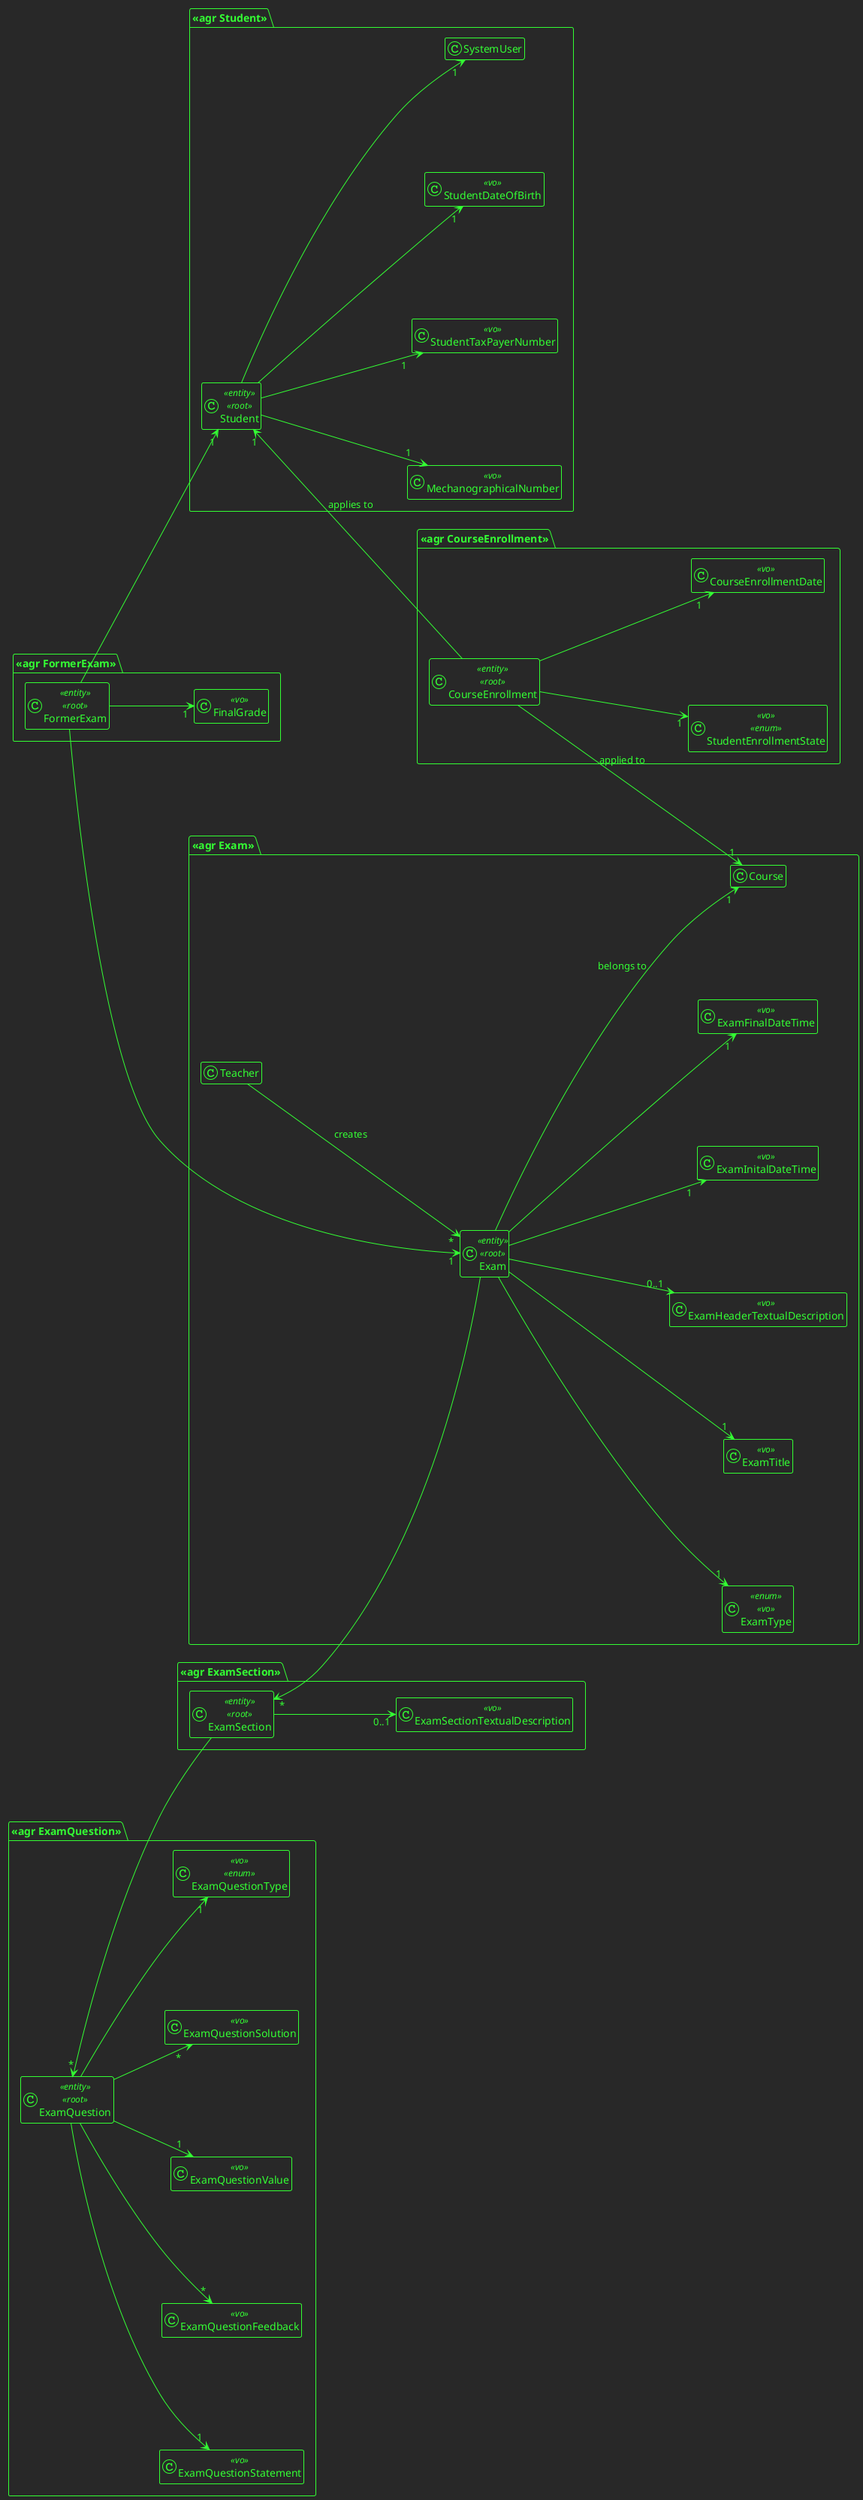 @startuml DDD

!theme crt-green
skinparam nodesep 150
hide empty members
left to right direction
@startuml DDD

!theme crt-green
skinparam nodesep 150
hide empty members
left to right direction
package "<<agr Student>>"{

    class Student<<entity>><<root>>{}
    class MechanographicalNumber<<vo>>{}
    class StudentTaxPayerNumber<<vo>>{}
    class StudentDateOfBirth<<vo>>{}

    Student --> "1" MechanographicalNumber
    Student --> "1" SystemUser
    'Student <-- "*" Lecture : participates
    Student --> "1" StudentDateOfBirth
    Student --> "1" StudentTaxPayerNumber
}
package "<<agr Exam>>"{
    class Exam  <<entity>><<root>> {}
    class ExamType <<enum>><<vo>>{}
    class ExamTitle <<vo>>{}
    class ExamHeaderTextualDescription <<vo>>{}
    class ExamInitalDateTime <<vo>> {}
    class ExamFinalDateTime <<vo>>{}

    Teacher --> "*" Exam : creates
    Exam --> "1" ExamTitle
    Exam --> "0..1" ExamHeaderTextualDescription
    Exam --> "1" Course : belongs to
    Exam --> "1" ExamType
    Exam --> "1" ExamInitalDateTime
    Exam --> "1" ExamFinalDateTime

}

package "<<agr ExamSection>>"{
    class ExamSection <<entity>><<root>> {}
    class ExamSectionTextualDescription <<vo>>{}

    ExamSection "*" <-- Exam
    ExamSection --> "0..1" ExamSectionTextualDescription
}

package "<<agr ExamQuestion>>"{
    class ExamQuestion <<entity>><<root>>{}
    class ExamQuestionStatement <<vo>>{}
    class ExamQuestionFeedback <<vo>>{}
    class ExamQuestionValue <<vo>>{}
    class ExamQuestionSolution<<vo>>{}
    class ExamQuestionType <<vo>><<enum>>{}

    ExamQuestion "*" <-- ExamSection
    ExamQuestion --> "1" ExamQuestionValue
    ExamQuestion --> "*" ExamQuestionFeedback
    ExamQuestion --> "*" ExamQuestionSolution
    ExamQuestion --> "1" ExamQuestionType
    ExamQuestion --> "1" ExamQuestionStatement

}
package "<<agr FormerExam>>"{
    class FormerExam<<entity>><<root>>{}
    class FinalGrade<<vo>>{}

    FormerExam --> "1" FinalGrade
    FormerExam --> "1" Exam
    FormerExam --> "1" Student
}
package "<<agr CourseEnrollment>>"{
    class CourseEnrollment <<entity>><<root>>{}
    class StudentEnrollmentState <<vo>><<enum>>{}
    class CourseEnrollmentDate <<vo>>{}
    CourseEnrollment --> "1" Course : applied to
    CourseEnrollment --> "1" StudentEnrollmentState
    CourseEnrollment --> "1" CourseEnrollmentDate
    Student "1" <-- CourseEnrollment: applies to
}
@enduml